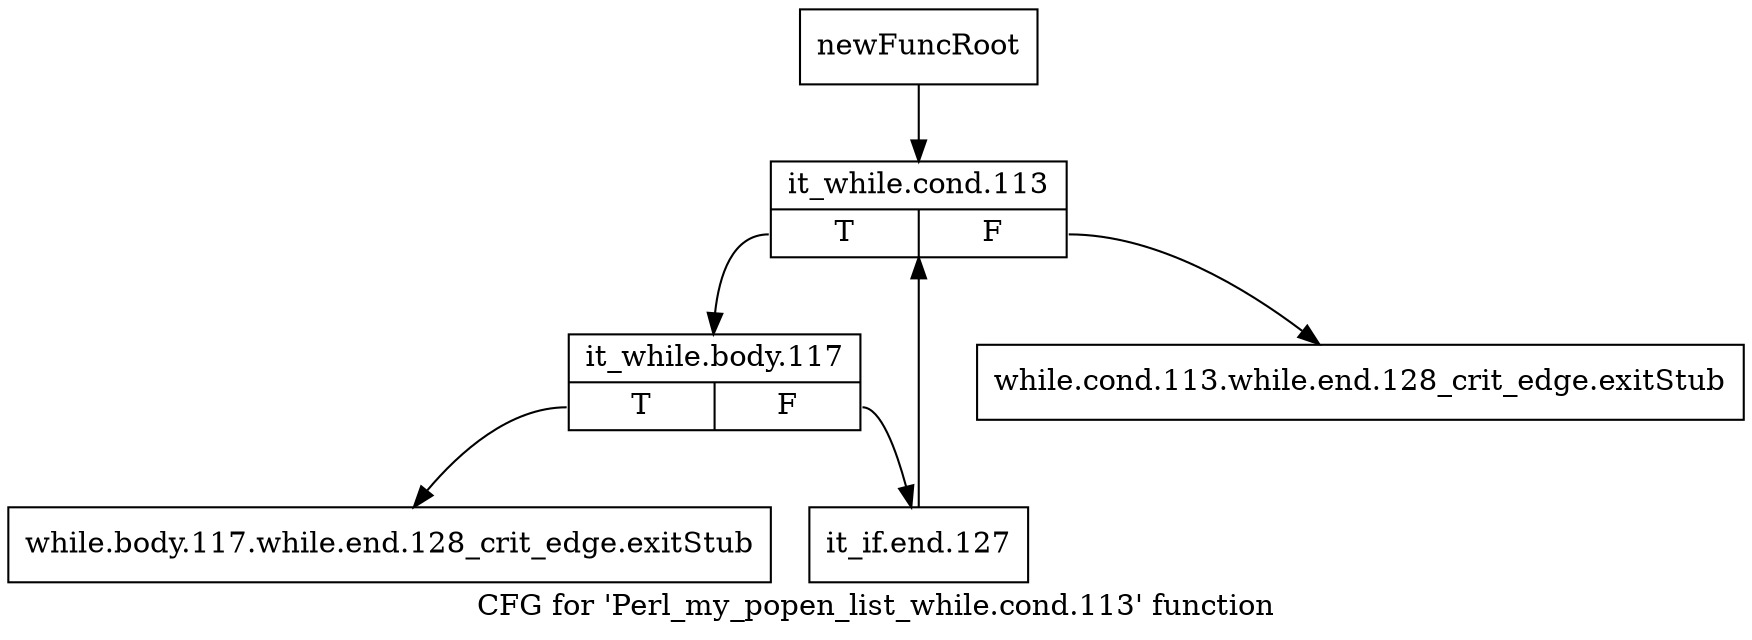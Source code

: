 digraph "CFG for 'Perl_my_popen_list_while.cond.113' function" {
	label="CFG for 'Perl_my_popen_list_while.cond.113' function";

	Node0x581bcc0 [shape=record,label="{newFuncRoot}"];
	Node0x581bcc0 -> Node0x581bdb0;
	Node0x581bd10 [shape=record,label="{while.cond.113.while.end.128_crit_edge.exitStub}"];
	Node0x581bd60 [shape=record,label="{while.body.117.while.end.128_crit_edge.exitStub}"];
	Node0x581bdb0 [shape=record,label="{it_while.cond.113|{<s0>T|<s1>F}}"];
	Node0x581bdb0:s0 -> Node0x581be00;
	Node0x581bdb0:s1 -> Node0x581bd10;
	Node0x581be00 [shape=record,label="{it_while.body.117|{<s0>T|<s1>F}}"];
	Node0x581be00:s0 -> Node0x581bd60;
	Node0x581be00:s1 -> Node0x581be50;
	Node0x581be50 [shape=record,label="{it_if.end.127}"];
	Node0x581be50 -> Node0x581bdb0;
}
